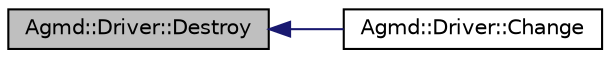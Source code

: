 digraph "Agmd::Driver::Destroy"
{
  edge [fontname="Helvetica",fontsize="10",labelfontname="Helvetica",labelfontsize="10"];
  node [fontname="Helvetica",fontsize="10",shape=record];
  rankdir="LR";
  Node1 [label="Agmd::Driver::Destroy",height=0.2,width=0.4,color="black", fillcolor="grey75", style="filled" fontcolor="black"];
  Node1 -> Node2 [dir="back",color="midnightblue",fontsize="10",style="solid",fontname="Helvetica"];
  Node2 [label="Agmd::Driver::Change",height=0.2,width=0.4,color="black", fillcolor="white", style="filled",URL="$class_agmd_1_1_driver.html#a0e0c8fdd9df8f038dd42a0c15e763ffa"];
}
